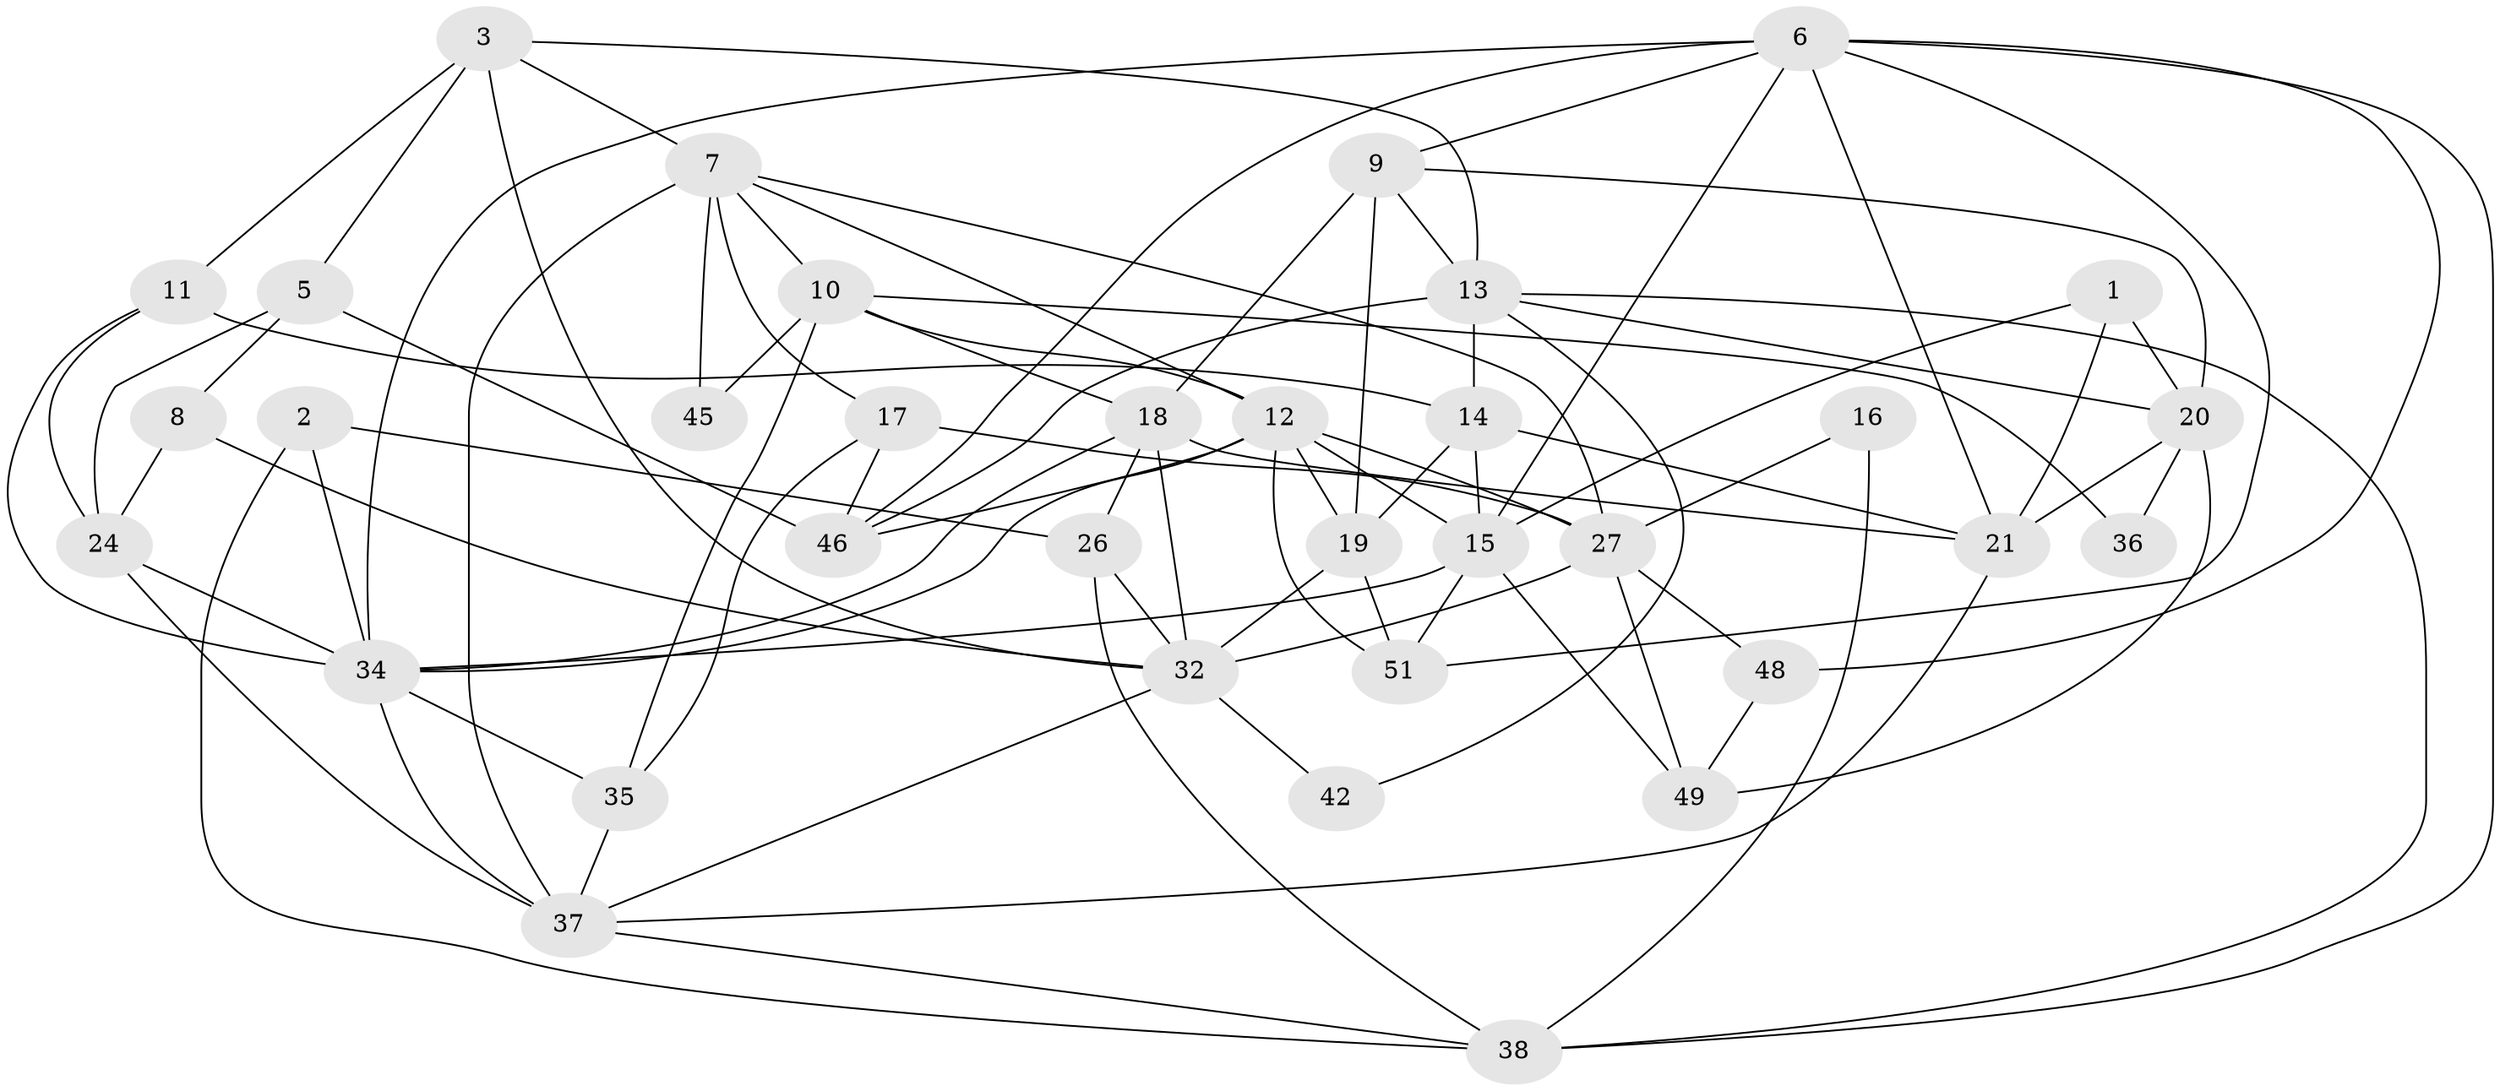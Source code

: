 // Generated by graph-tools (version 1.1) at 2025/23/03/03/25 07:23:56]
// undirected, 35 vertices, 88 edges
graph export_dot {
graph [start="1"]
  node [color=gray90,style=filled];
  1;
  2;
  3 [super="+4"];
  5;
  6 [super="+29"];
  7 [super="+23"];
  8;
  9 [super="+55"];
  10 [super="+57"];
  11;
  12 [super="+28"];
  13 [super="+25"];
  14 [super="+41"];
  15 [super="+40"];
  16;
  17 [super="+22"];
  18 [super="+30"];
  19 [super="+54"];
  20 [super="+52"];
  21 [super="+31"];
  24 [super="+50"];
  26 [super="+33"];
  27 [super="+39"];
  32 [super="+43"];
  34 [super="+56"];
  35;
  36;
  37 [super="+58"];
  38 [super="+44"];
  42;
  45;
  46 [super="+47"];
  48;
  49 [super="+53"];
  51;
  1 -- 15;
  1 -- 20;
  1 -- 21;
  2 -- 34;
  2 -- 38;
  2 -- 26;
  3 -- 11 [weight=2];
  3 -- 13;
  3 -- 32;
  3 -- 5;
  3 -- 7;
  5 -- 8;
  5 -- 46;
  5 -- 24;
  6 -- 34;
  6 -- 51;
  6 -- 21;
  6 -- 38;
  6 -- 9;
  6 -- 15;
  6 -- 48;
  6 -- 46;
  7 -- 37 [weight=2];
  7 -- 10;
  7 -- 45;
  7 -- 27;
  7 -- 12;
  7 -- 17;
  8 -- 32;
  8 -- 24;
  9 -- 20;
  9 -- 19;
  9 -- 13;
  9 -- 18;
  10 -- 18;
  10 -- 35;
  10 -- 36;
  10 -- 12;
  10 -- 45;
  11 -- 14;
  11 -- 24;
  11 -- 34;
  12 -- 15;
  12 -- 19;
  12 -- 46;
  12 -- 51;
  12 -- 34;
  12 -- 27;
  13 -- 14;
  13 -- 20;
  13 -- 42;
  13 -- 38;
  13 -- 46;
  14 -- 15;
  14 -- 19;
  14 -- 21 [weight=2];
  15 -- 51;
  15 -- 49;
  15 -- 34;
  16 -- 27;
  16 -- 38;
  17 -- 35;
  17 -- 27;
  17 -- 46;
  18 -- 34;
  18 -- 26;
  18 -- 32;
  18 -- 21;
  19 -- 32;
  19 -- 51;
  20 -- 36;
  20 -- 21 [weight=2];
  20 -- 49;
  21 -- 37;
  24 -- 34;
  24 -- 37;
  26 -- 38;
  26 -- 32;
  27 -- 49;
  27 -- 48;
  27 -- 32;
  32 -- 37;
  32 -- 42;
  34 -- 35;
  34 -- 37;
  35 -- 37;
  37 -- 38;
  48 -- 49;
}
